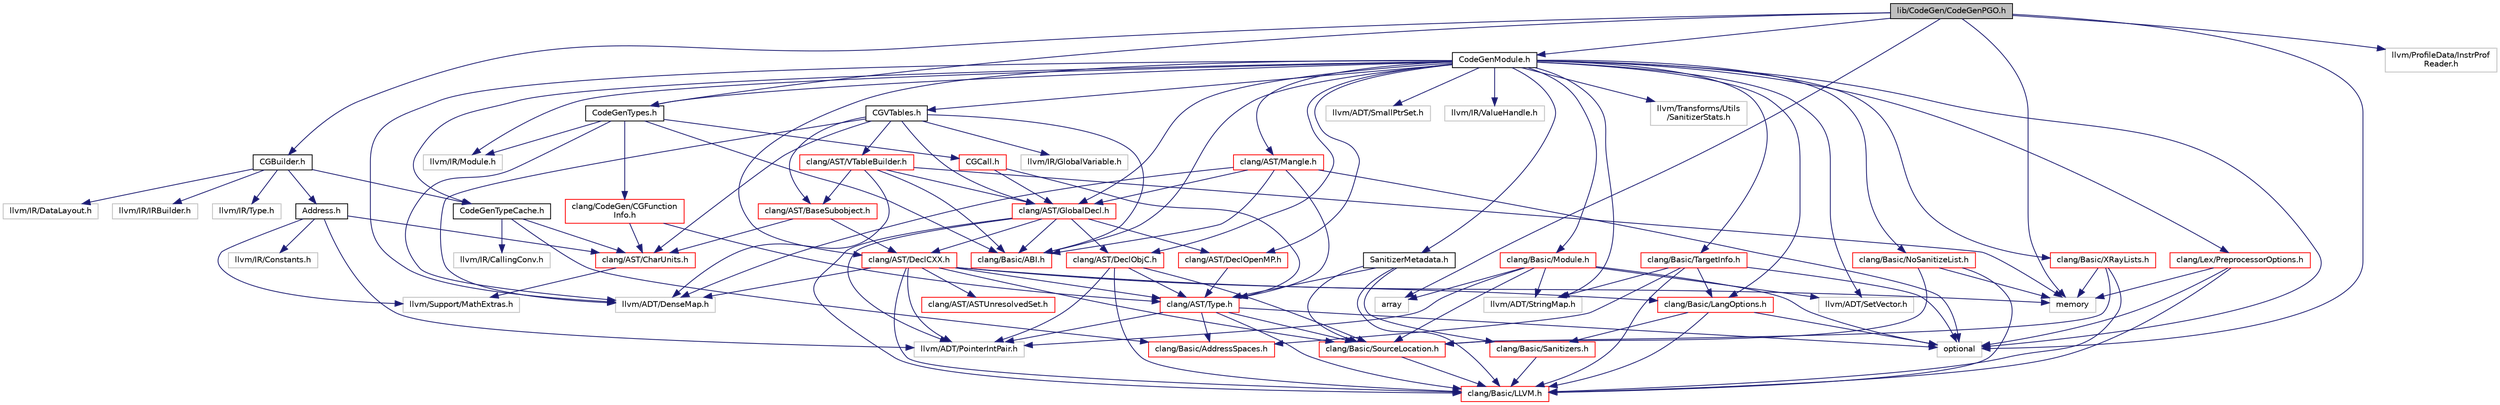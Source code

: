 digraph "lib/CodeGen/CodeGenPGO.h"
{
 // LATEX_PDF_SIZE
  bgcolor="transparent";
  edge [fontname="Helvetica",fontsize="10",labelfontname="Helvetica",labelfontsize="10"];
  node [fontname="Helvetica",fontsize="10",shape=record];
  Node1 [label="lib/CodeGen/CodeGenPGO.h",height=0.2,width=0.4,color="black", fillcolor="grey75", style="filled", fontcolor="black",tooltip=" "];
  Node1 -> Node2 [color="midnightblue",fontsize="10",style="solid",fontname="Helvetica"];
  Node2 [label="CGBuilder.h",height=0.2,width=0.4,color="black",URL="$CGBuilder_8h.html",tooltip=" "];
  Node2 -> Node3 [color="midnightblue",fontsize="10",style="solid",fontname="Helvetica"];
  Node3 [label="Address.h",height=0.2,width=0.4,color="black",URL="$Address_8h.html",tooltip=" "];
  Node3 -> Node4 [color="midnightblue",fontsize="10",style="solid",fontname="Helvetica"];
  Node4 [label="clang/AST/CharUnits.h",height=0.2,width=0.4,color="red",URL="$CharUnits_8h.html",tooltip=" "];
  Node4 -> Node8 [color="midnightblue",fontsize="10",style="solid",fontname="Helvetica"];
  Node8 [label="llvm/Support/MathExtras.h",height=0.2,width=0.4,color="grey75",tooltip=" "];
  Node3 -> Node9 [color="midnightblue",fontsize="10",style="solid",fontname="Helvetica"];
  Node9 [label="llvm/ADT/PointerIntPair.h",height=0.2,width=0.4,color="grey75",tooltip=" "];
  Node3 -> Node10 [color="midnightblue",fontsize="10",style="solid",fontname="Helvetica"];
  Node10 [label="llvm/IR/Constants.h",height=0.2,width=0.4,color="grey75",tooltip=" "];
  Node3 -> Node8 [color="midnightblue",fontsize="10",style="solid",fontname="Helvetica"];
  Node2 -> Node11 [color="midnightblue",fontsize="10",style="solid",fontname="Helvetica"];
  Node11 [label="CodeGenTypeCache.h",height=0.2,width=0.4,color="black",URL="$CodeGenTypeCache_8h.html",tooltip=" "];
  Node11 -> Node4 [color="midnightblue",fontsize="10",style="solid",fontname="Helvetica"];
  Node11 -> Node12 [color="midnightblue",fontsize="10",style="solid",fontname="Helvetica"];
  Node12 [label="clang/Basic/AddressSpaces.h",height=0.2,width=0.4,color="red",URL="$AddressSpaces_8h.html",tooltip=" "];
  Node11 -> Node14 [color="midnightblue",fontsize="10",style="solid",fontname="Helvetica"];
  Node14 [label="llvm/IR/CallingConv.h",height=0.2,width=0.4,color="grey75",tooltip=" "];
  Node2 -> Node15 [color="midnightblue",fontsize="10",style="solid",fontname="Helvetica"];
  Node15 [label="llvm/IR/DataLayout.h",height=0.2,width=0.4,color="grey75",tooltip=" "];
  Node2 -> Node16 [color="midnightblue",fontsize="10",style="solid",fontname="Helvetica"];
  Node16 [label="llvm/IR/IRBuilder.h",height=0.2,width=0.4,color="grey75",tooltip=" "];
  Node2 -> Node17 [color="midnightblue",fontsize="10",style="solid",fontname="Helvetica"];
  Node17 [label="llvm/IR/Type.h",height=0.2,width=0.4,color="grey75",tooltip=" "];
  Node1 -> Node18 [color="midnightblue",fontsize="10",style="solid",fontname="Helvetica"];
  Node18 [label="CodeGenModule.h",height=0.2,width=0.4,color="black",URL="$CodeGenModule_8h.html",tooltip=" "];
  Node18 -> Node19 [color="midnightblue",fontsize="10",style="solid",fontname="Helvetica"];
  Node19 [label="CGVTables.h",height=0.2,width=0.4,color="black",URL="$CGVTables_8h.html",tooltip=" "];
  Node19 -> Node20 [color="midnightblue",fontsize="10",style="solid",fontname="Helvetica"];
  Node20 [label="clang/AST/BaseSubobject.h",height=0.2,width=0.4,color="red",URL="$BaseSubobject_8h.html",tooltip=" "];
  Node20 -> Node4 [color="midnightblue",fontsize="10",style="solid",fontname="Helvetica"];
  Node20 -> Node21 [color="midnightblue",fontsize="10",style="solid",fontname="Helvetica"];
  Node21 [label="clang/AST/DeclCXX.h",height=0.2,width=0.4,color="red",URL="$DeclCXX_8h.html",tooltip=" "];
  Node21 -> Node22 [color="midnightblue",fontsize="10",style="solid",fontname="Helvetica"];
  Node22 [label="clang/AST/ASTUnresolvedSet.h",height=0.2,width=0.4,color="red",URL="$ASTUnresolvedSet_8h.html",tooltip=" "];
  Node21 -> Node58 [color="midnightblue",fontsize="10",style="solid",fontname="Helvetica"];
  Node58 [label="clang/AST/Type.h",height=0.2,width=0.4,color="red",URL="$Type_8h.html",tooltip=" "];
  Node58 -> Node12 [color="midnightblue",fontsize="10",style="solid",fontname="Helvetica"];
  Node58 -> Node39 [color="midnightblue",fontsize="10",style="solid",fontname="Helvetica"];
  Node39 [label="clang/Basic/LLVM.h",height=0.2,width=0.4,color="red",URL="$LLVM_8h.html",tooltip=" "];
  Node58 -> Node72 [color="midnightblue",fontsize="10",style="solid",fontname="Helvetica"];
  Node72 [label="clang/Basic/SourceLocation.h",height=0.2,width=0.4,color="red",URL="$SourceLocation_8h.html",tooltip=" "];
  Node72 -> Node39 [color="midnightblue",fontsize="10",style="solid",fontname="Helvetica"];
  Node58 -> Node9 [color="midnightblue",fontsize="10",style="solid",fontname="Helvetica"];
  Node58 -> Node66 [color="midnightblue",fontsize="10",style="solid",fontname="Helvetica"];
  Node66 [label="optional",height=0.2,width=0.4,color="grey75",tooltip=" "];
  Node21 -> Node39 [color="midnightblue",fontsize="10",style="solid",fontname="Helvetica"];
  Node21 -> Node122 [color="midnightblue",fontsize="10",style="solid",fontname="Helvetica"];
  Node122 [label="clang/Basic/LangOptions.h",height=0.2,width=0.4,color="red",URL="$LangOptions_8h.html",tooltip=" "];
  Node122 -> Node39 [color="midnightblue",fontsize="10",style="solid",fontname="Helvetica"];
  Node122 -> Node129 [color="midnightblue",fontsize="10",style="solid",fontname="Helvetica"];
  Node129 [label="clang/Basic/Sanitizers.h",height=0.2,width=0.4,color="red",URL="$Sanitizers_8h.html",tooltip=" "];
  Node129 -> Node39 [color="midnightblue",fontsize="10",style="solid",fontname="Helvetica"];
  Node122 -> Node66 [color="midnightblue",fontsize="10",style="solid",fontname="Helvetica"];
  Node21 -> Node72 [color="midnightblue",fontsize="10",style="solid",fontname="Helvetica"];
  Node21 -> Node73 [color="midnightblue",fontsize="10",style="solid",fontname="Helvetica"];
  Node73 [label="llvm/ADT/DenseMap.h",height=0.2,width=0.4,color="grey75",tooltip=" "];
  Node21 -> Node9 [color="midnightblue",fontsize="10",style="solid",fontname="Helvetica"];
  Node21 -> Node29 [color="midnightblue",fontsize="10",style="solid",fontname="Helvetica"];
  Node29 [label="memory",height=0.2,width=0.4,color="grey75",tooltip=" "];
  Node19 -> Node4 [color="midnightblue",fontsize="10",style="solid",fontname="Helvetica"];
  Node19 -> Node150 [color="midnightblue",fontsize="10",style="solid",fontname="Helvetica"];
  Node150 [label="clang/AST/GlobalDecl.h",height=0.2,width=0.4,color="red",URL="$GlobalDecl_8h.html",tooltip=" "];
  Node150 -> Node21 [color="midnightblue",fontsize="10",style="solid",fontname="Helvetica"];
  Node150 -> Node160 [color="midnightblue",fontsize="10",style="solid",fontname="Helvetica"];
  Node160 [label="clang/AST/DeclObjC.h",height=0.2,width=0.4,color="red",URL="$DeclObjC_8h.html",tooltip=" "];
  Node160 -> Node58 [color="midnightblue",fontsize="10",style="solid",fontname="Helvetica"];
  Node160 -> Node39 [color="midnightblue",fontsize="10",style="solid",fontname="Helvetica"];
  Node160 -> Node72 [color="midnightblue",fontsize="10",style="solid",fontname="Helvetica"];
  Node160 -> Node9 [color="midnightblue",fontsize="10",style="solid",fontname="Helvetica"];
  Node150 -> Node165 [color="midnightblue",fontsize="10",style="solid",fontname="Helvetica"];
  Node165 [label="clang/AST/DeclOpenMP.h",height=0.2,width=0.4,color="red",URL="$DeclOpenMP_8h.html",tooltip=" "];
  Node165 -> Node58 [color="midnightblue",fontsize="10",style="solid",fontname="Helvetica"];
  Node150 -> Node190 [color="midnightblue",fontsize="10",style="solid",fontname="Helvetica"];
  Node190 [label="clang/Basic/ABI.h",height=0.2,width=0.4,color="red",URL="$ABI_8h.html",tooltip=" "];
  Node150 -> Node39 [color="midnightblue",fontsize="10",style="solid",fontname="Helvetica"];
  Node150 -> Node9 [color="midnightblue",fontsize="10",style="solid",fontname="Helvetica"];
  Node19 -> Node191 [color="midnightblue",fontsize="10",style="solid",fontname="Helvetica"];
  Node191 [label="clang/AST/VTableBuilder.h",height=0.2,width=0.4,color="red",URL="$VTableBuilder_8h.html",tooltip=" "];
  Node191 -> Node20 [color="midnightblue",fontsize="10",style="solid",fontname="Helvetica"];
  Node191 -> Node150 [color="midnightblue",fontsize="10",style="solid",fontname="Helvetica"];
  Node191 -> Node190 [color="midnightblue",fontsize="10",style="solid",fontname="Helvetica"];
  Node191 -> Node73 [color="midnightblue",fontsize="10",style="solid",fontname="Helvetica"];
  Node191 -> Node29 [color="midnightblue",fontsize="10",style="solid",fontname="Helvetica"];
  Node19 -> Node190 [color="midnightblue",fontsize="10",style="solid",fontname="Helvetica"];
  Node19 -> Node73 [color="midnightblue",fontsize="10",style="solid",fontname="Helvetica"];
  Node19 -> Node198 [color="midnightblue",fontsize="10",style="solid",fontname="Helvetica"];
  Node198 [label="llvm/IR/GlobalVariable.h",height=0.2,width=0.4,color="grey75",tooltip=" "];
  Node18 -> Node11 [color="midnightblue",fontsize="10",style="solid",fontname="Helvetica"];
  Node18 -> Node199 [color="midnightblue",fontsize="10",style="solid",fontname="Helvetica"];
  Node199 [label="CodeGenTypes.h",height=0.2,width=0.4,color="black",URL="$CodeGenTypes_8h.html",tooltip=" "];
  Node199 -> Node200 [color="midnightblue",fontsize="10",style="solid",fontname="Helvetica"];
  Node200 [label="CGCall.h",height=0.2,width=0.4,color="red",URL="$CGCall_8h.html",tooltip=" "];
  Node200 -> Node150 [color="midnightblue",fontsize="10",style="solid",fontname="Helvetica"];
  Node200 -> Node58 [color="midnightblue",fontsize="10",style="solid",fontname="Helvetica"];
  Node199 -> Node190 [color="midnightblue",fontsize="10",style="solid",fontname="Helvetica"];
  Node199 -> Node209 [color="midnightblue",fontsize="10",style="solid",fontname="Helvetica"];
  Node209 [label="clang/CodeGen/CGFunction\lInfo.h",height=0.2,width=0.4,color="red",URL="$CGFunctionInfo_8h.html",tooltip=" "];
  Node209 -> Node4 [color="midnightblue",fontsize="10",style="solid",fontname="Helvetica"];
  Node209 -> Node58 [color="midnightblue",fontsize="10",style="solid",fontname="Helvetica"];
  Node199 -> Node73 [color="midnightblue",fontsize="10",style="solid",fontname="Helvetica"];
  Node199 -> Node211 [color="midnightblue",fontsize="10",style="solid",fontname="Helvetica"];
  Node211 [label="llvm/IR/Module.h",height=0.2,width=0.4,color="grey75",tooltip=" "];
  Node18 -> Node212 [color="midnightblue",fontsize="10",style="solid",fontname="Helvetica"];
  Node212 [label="SanitizerMetadata.h",height=0.2,width=0.4,color="black",URL="$SanitizerMetadata_8h.html",tooltip=" "];
  Node212 -> Node58 [color="midnightblue",fontsize="10",style="solid",fontname="Helvetica"];
  Node212 -> Node39 [color="midnightblue",fontsize="10",style="solid",fontname="Helvetica"];
  Node212 -> Node129 [color="midnightblue",fontsize="10",style="solid",fontname="Helvetica"];
  Node212 -> Node72 [color="midnightblue",fontsize="10",style="solid",fontname="Helvetica"];
  Node18 -> Node21 [color="midnightblue",fontsize="10",style="solid",fontname="Helvetica"];
  Node18 -> Node160 [color="midnightblue",fontsize="10",style="solid",fontname="Helvetica"];
  Node18 -> Node165 [color="midnightblue",fontsize="10",style="solid",fontname="Helvetica"];
  Node18 -> Node150 [color="midnightblue",fontsize="10",style="solid",fontname="Helvetica"];
  Node18 -> Node213 [color="midnightblue",fontsize="10",style="solid",fontname="Helvetica"];
  Node213 [label="clang/AST/Mangle.h",height=0.2,width=0.4,color="red",URL="$Mangle_8h.html",tooltip=" "];
  Node213 -> Node150 [color="midnightblue",fontsize="10",style="solid",fontname="Helvetica"];
  Node213 -> Node58 [color="midnightblue",fontsize="10",style="solid",fontname="Helvetica"];
  Node213 -> Node190 [color="midnightblue",fontsize="10",style="solid",fontname="Helvetica"];
  Node213 -> Node73 [color="midnightblue",fontsize="10",style="solid",fontname="Helvetica"];
  Node213 -> Node66 [color="midnightblue",fontsize="10",style="solid",fontname="Helvetica"];
  Node18 -> Node190 [color="midnightblue",fontsize="10",style="solid",fontname="Helvetica"];
  Node18 -> Node122 [color="midnightblue",fontsize="10",style="solid",fontname="Helvetica"];
  Node18 -> Node214 [color="midnightblue",fontsize="10",style="solid",fontname="Helvetica"];
  Node214 [label="clang/Basic/Module.h",height=0.2,width=0.4,color="red",URL="$Module_8h.html",tooltip=" "];
  Node214 -> Node72 [color="midnightblue",fontsize="10",style="solid",fontname="Helvetica"];
  Node214 -> Node9 [color="midnightblue",fontsize="10",style="solid",fontname="Helvetica"];
  Node214 -> Node222 [color="midnightblue",fontsize="10",style="solid",fontname="Helvetica"];
  Node222 [label="llvm/ADT/SetVector.h",height=0.2,width=0.4,color="grey75",tooltip=" "];
  Node214 -> Node102 [color="midnightblue",fontsize="10",style="solid",fontname="Helvetica"];
  Node102 [label="llvm/ADT/StringMap.h",height=0.2,width=0.4,color="grey75",tooltip=" "];
  Node214 -> Node171 [color="midnightblue",fontsize="10",style="solid",fontname="Helvetica"];
  Node171 [label="array",height=0.2,width=0.4,color="grey75",tooltip=" "];
  Node214 -> Node66 [color="midnightblue",fontsize="10",style="solid",fontname="Helvetica"];
  Node18 -> Node174 [color="midnightblue",fontsize="10",style="solid",fontname="Helvetica"];
  Node174 [label="clang/Basic/NoSanitizeList.h",height=0.2,width=0.4,color="red",URL="$NoSanitizeList_8h.html",tooltip=" "];
  Node174 -> Node39 [color="midnightblue",fontsize="10",style="solid",fontname="Helvetica"];
  Node174 -> Node72 [color="midnightblue",fontsize="10",style="solid",fontname="Helvetica"];
  Node174 -> Node29 [color="midnightblue",fontsize="10",style="solid",fontname="Helvetica"];
  Node18 -> Node224 [color="midnightblue",fontsize="10",style="solid",fontname="Helvetica"];
  Node224 [label="clang/Basic/TargetInfo.h",height=0.2,width=0.4,color="red",URL="$include_2clang_2Basic_2TargetInfo_8h.html",tooltip=" "];
  Node224 -> Node12 [color="midnightblue",fontsize="10",style="solid",fontname="Helvetica"];
  Node224 -> Node39 [color="midnightblue",fontsize="10",style="solid",fontname="Helvetica"];
  Node224 -> Node122 [color="midnightblue",fontsize="10",style="solid",fontname="Helvetica"];
  Node224 -> Node102 [color="midnightblue",fontsize="10",style="solid",fontname="Helvetica"];
  Node224 -> Node66 [color="midnightblue",fontsize="10",style="solid",fontname="Helvetica"];
  Node18 -> Node183 [color="midnightblue",fontsize="10",style="solid",fontname="Helvetica"];
  Node183 [label="clang/Basic/XRayLists.h",height=0.2,width=0.4,color="red",URL="$XRayLists_8h.html",tooltip=" "];
  Node183 -> Node39 [color="midnightblue",fontsize="10",style="solid",fontname="Helvetica"];
  Node183 -> Node72 [color="midnightblue",fontsize="10",style="solid",fontname="Helvetica"];
  Node183 -> Node29 [color="midnightblue",fontsize="10",style="solid",fontname="Helvetica"];
  Node18 -> Node230 [color="midnightblue",fontsize="10",style="solid",fontname="Helvetica"];
  Node230 [label="clang/Lex/PreprocessorOptions.h",height=0.2,width=0.4,color="red",URL="$PreprocessorOptions_8h.html",tooltip=" "];
  Node230 -> Node39 [color="midnightblue",fontsize="10",style="solid",fontname="Helvetica"];
  Node230 -> Node29 [color="midnightblue",fontsize="10",style="solid",fontname="Helvetica"];
  Node230 -> Node66 [color="midnightblue",fontsize="10",style="solid",fontname="Helvetica"];
  Node18 -> Node73 [color="midnightblue",fontsize="10",style="solid",fontname="Helvetica"];
  Node18 -> Node222 [color="midnightblue",fontsize="10",style="solid",fontname="Helvetica"];
  Node18 -> Node234 [color="midnightblue",fontsize="10",style="solid",fontname="Helvetica"];
  Node234 [label="llvm/ADT/SmallPtrSet.h",height=0.2,width=0.4,color="grey75",tooltip=" "];
  Node18 -> Node102 [color="midnightblue",fontsize="10",style="solid",fontname="Helvetica"];
  Node18 -> Node211 [color="midnightblue",fontsize="10",style="solid",fontname="Helvetica"];
  Node18 -> Node235 [color="midnightblue",fontsize="10",style="solid",fontname="Helvetica"];
  Node235 [label="llvm/IR/ValueHandle.h",height=0.2,width=0.4,color="grey75",tooltip=" "];
  Node18 -> Node236 [color="midnightblue",fontsize="10",style="solid",fontname="Helvetica"];
  Node236 [label="llvm/Transforms/Utils\l/SanitizerStats.h",height=0.2,width=0.4,color="grey75",tooltip=" "];
  Node18 -> Node66 [color="midnightblue",fontsize="10",style="solid",fontname="Helvetica"];
  Node1 -> Node199 [color="midnightblue",fontsize="10",style="solid",fontname="Helvetica"];
  Node1 -> Node237 [color="midnightblue",fontsize="10",style="solid",fontname="Helvetica"];
  Node237 [label="llvm/ProfileData/InstrProf\lReader.h",height=0.2,width=0.4,color="grey75",tooltip=" "];
  Node1 -> Node171 [color="midnightblue",fontsize="10",style="solid",fontname="Helvetica"];
  Node1 -> Node29 [color="midnightblue",fontsize="10",style="solid",fontname="Helvetica"];
  Node1 -> Node66 [color="midnightblue",fontsize="10",style="solid",fontname="Helvetica"];
}
